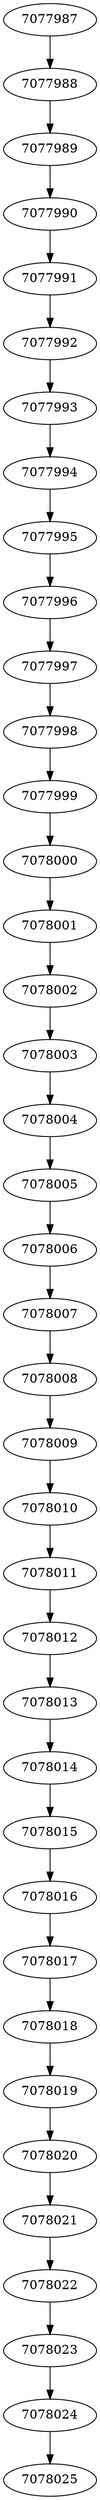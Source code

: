 digraph grafico{
7077987 -> 7077988
7077988 -> 7077989
7077989 -> 7077990
7077990 -> 7077991
7077991 -> 7077992
7077992 -> 7077993
7077993 -> 7077994
7077994 -> 7077995
7077995 -> 7077996
7077996 -> 7077997
7077997 -> 7077998
7077998 -> 7077999
7077999 -> 7078000
7078000 -> 7078001
7078001 -> 7078002
7078002 -> 7078003
7078003 -> 7078004
7078004 -> 7078005
7078005 -> 7078006
7078006 -> 7078007
7078007 -> 7078008
7078008 -> 7078009
7078009 -> 7078010
7078010 -> 7078011
7078011 -> 7078012
7078012 -> 7078013
7078013 -> 7078014
7078014 -> 7078015
7078015 -> 7078016
7078016 -> 7078017
7078017 -> 7078018
7078018 -> 7078019
7078019 -> 7078020
7078020 -> 7078021
7078021 -> 7078022
7078022 -> 7078023
7078023 -> 7078024
7078024 -> 7078025
}
